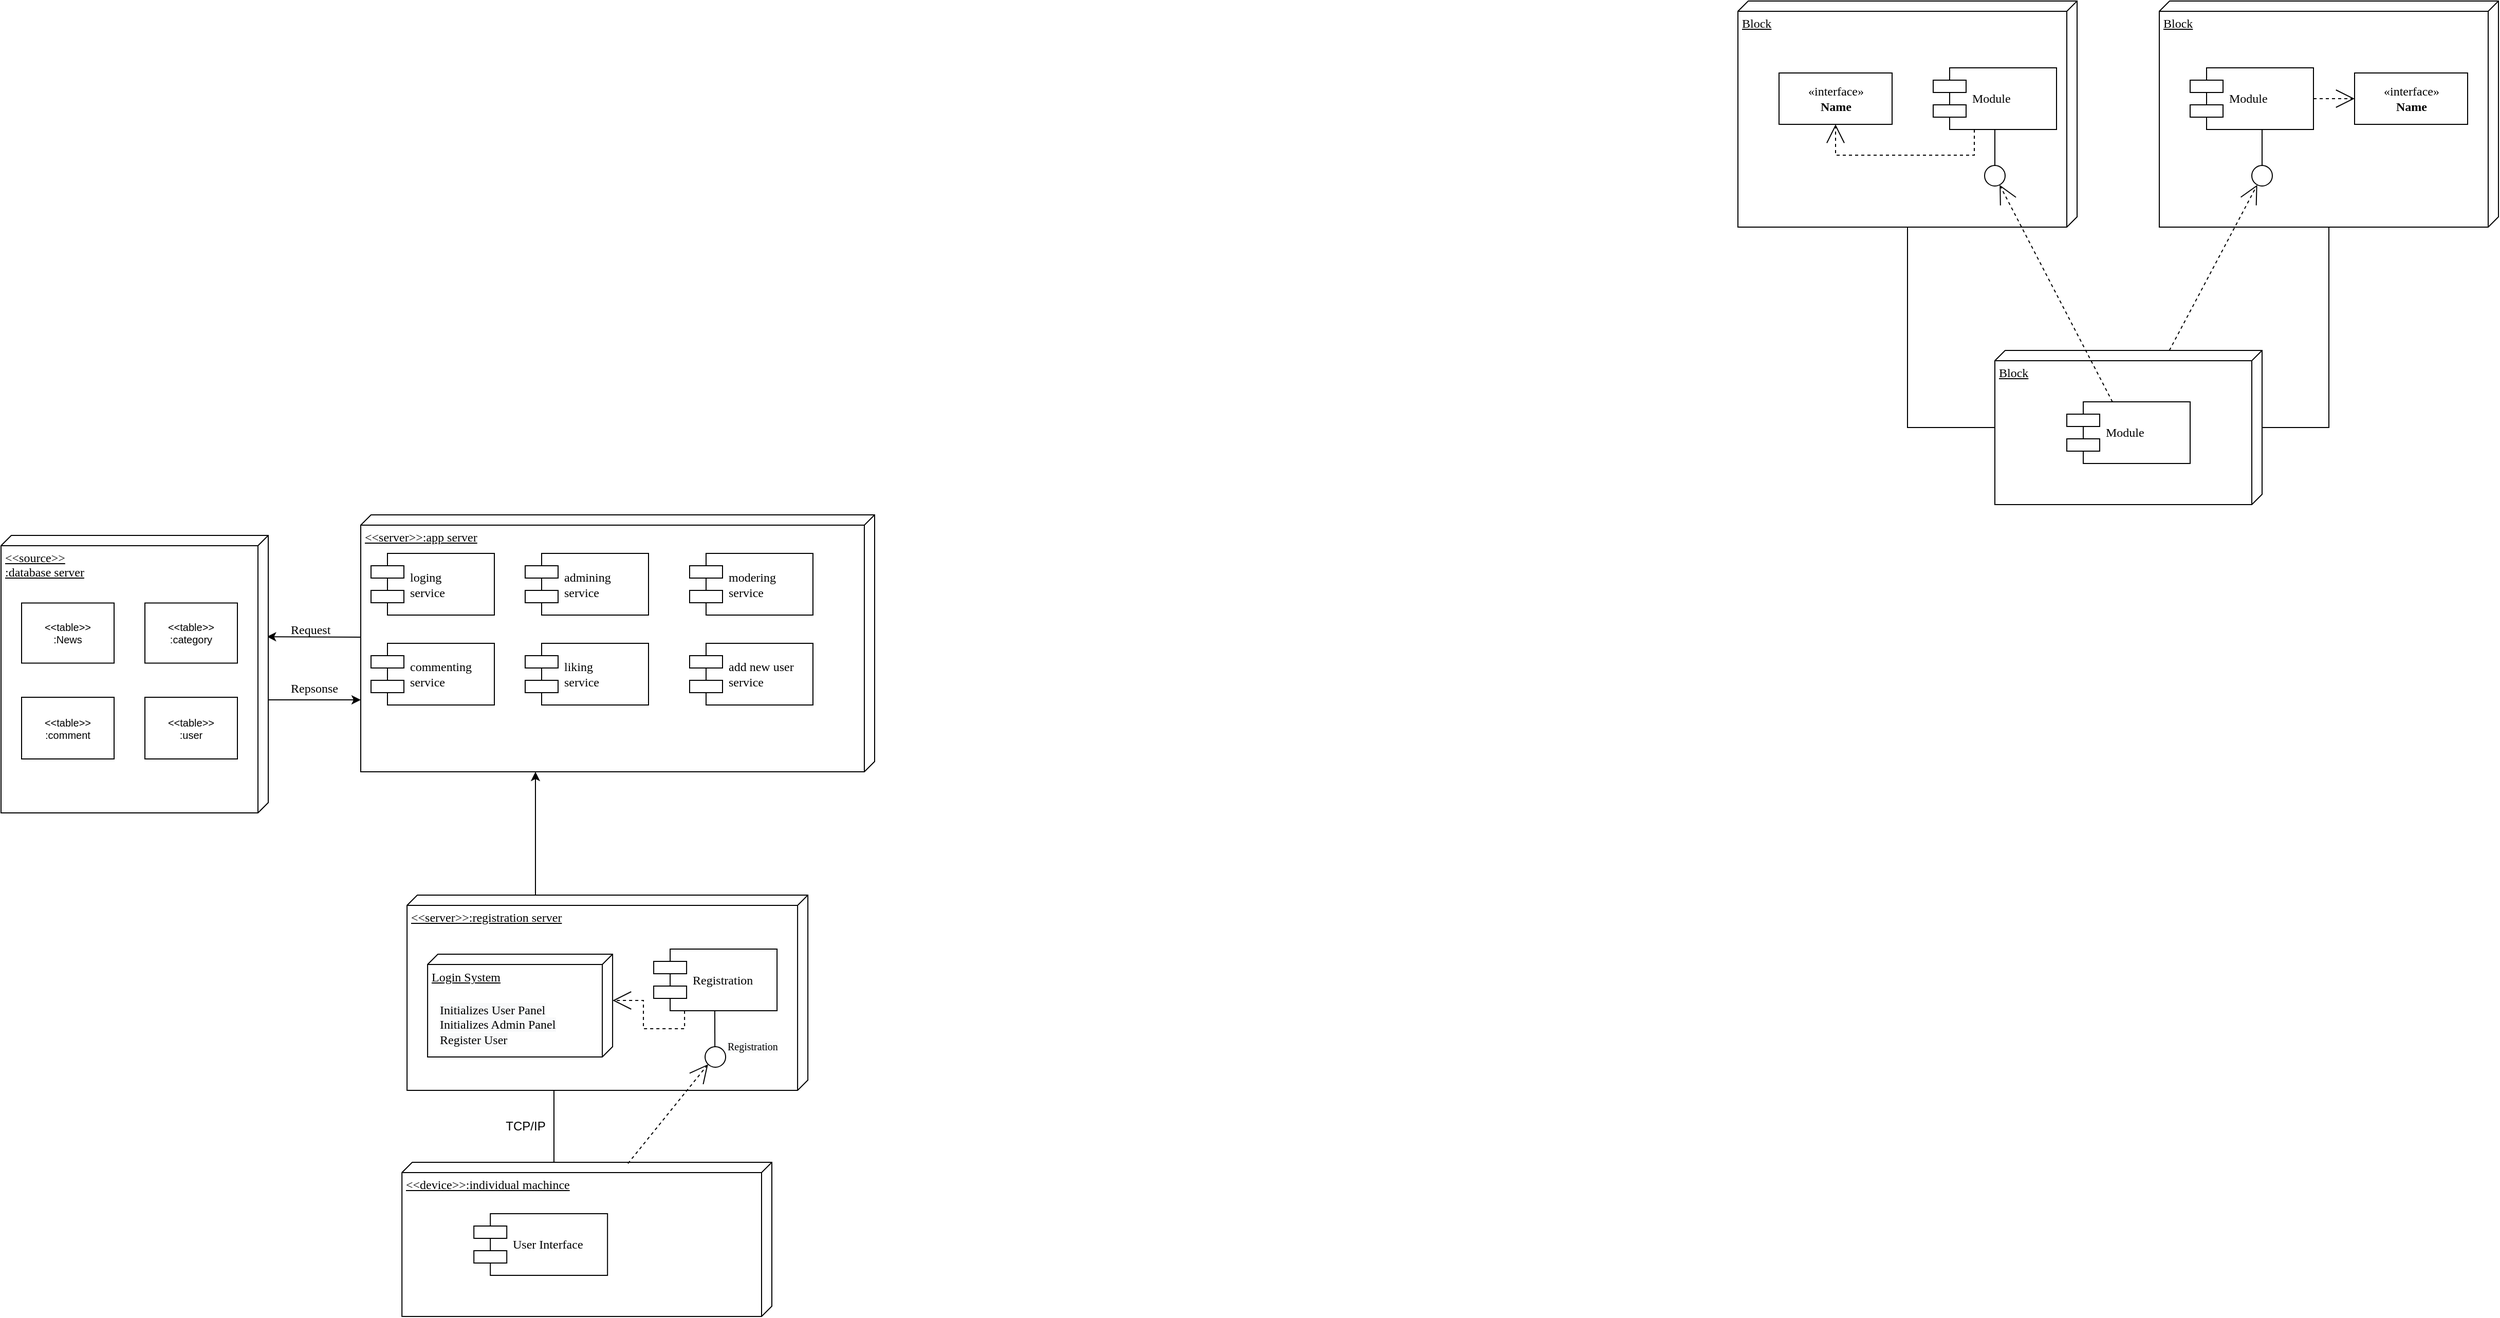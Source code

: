 <mxfile version="20.3.6" type="device"><diagram name="Page-1" id="5f0bae14-7c28-e335-631c-24af17079c00"><mxGraphModel dx="3159" dy="993" grid="1" gridSize="10" guides="1" tooltips="1" connect="1" arrows="1" fold="1" page="1" pageScale="1" pageWidth="1100" pageHeight="850" background="none" math="0" shadow="0"><root><mxCell id="0"/><mxCell id="1" parent="0"/><mxCell id="39150e848f15840c-1" value="Block" style="verticalAlign=top;align=left;spacingTop=8;spacingLeft=2;spacingRight=12;shape=cube;size=10;direction=south;fontStyle=4;html=1;rounded=0;shadow=0;comic=0;labelBackgroundColor=none;strokeWidth=1;fontFamily=Verdana;fontSize=12" parent="1" vertex="1"><mxGeometry x="620" y="80" width="330" height="220" as="geometry"/></mxCell><mxCell id="39150e848f15840c-2" value="Block" style="verticalAlign=top;align=left;spacingTop=8;spacingLeft=2;spacingRight=12;shape=cube;size=10;direction=south;fontStyle=4;html=1;rounded=0;shadow=0;comic=0;labelBackgroundColor=none;strokeWidth=1;fontFamily=Verdana;fontSize=12" parent="1" vertex="1"><mxGeometry x="1030" y="80" width="330" height="220" as="geometry"/></mxCell><mxCell id="39150e848f15840c-3" value="Block" style="verticalAlign=top;align=left;spacingTop=8;spacingLeft=2;spacingRight=12;shape=cube;size=10;direction=south;fontStyle=4;html=1;rounded=0;shadow=0;comic=0;labelBackgroundColor=none;strokeWidth=1;fontFamily=Verdana;fontSize=12" parent="1" vertex="1"><mxGeometry x="870" y="420" width="260" height="150" as="geometry"/></mxCell><mxCell id="39150e848f15840c-4" value="&amp;laquo;interface&amp;raquo;&lt;br&gt;&lt;b&gt;Name&lt;/b&gt;" style="html=1;rounded=0;shadow=0;comic=0;labelBackgroundColor=none;strokeWidth=1;fontFamily=Verdana;fontSize=12;align=center;" parent="1" vertex="1"><mxGeometry x="660" y="150" width="110" height="50" as="geometry"/></mxCell><mxCell id="39150e848f15840c-5" value="Module" style="shape=component;align=left;spacingLeft=36;rounded=0;shadow=0;comic=0;labelBackgroundColor=none;strokeWidth=1;fontFamily=Verdana;fontSize=12;html=1;" parent="1" vertex="1"><mxGeometry x="810" y="145" width="120" height="60" as="geometry"/></mxCell><mxCell id="39150e848f15840c-6" value="" style="ellipse;whiteSpace=wrap;html=1;rounded=0;shadow=0;comic=0;labelBackgroundColor=none;strokeWidth=1;fontFamily=Verdana;fontSize=12;align=center;" parent="1" vertex="1"><mxGeometry x="860" y="240" width="20" height="20" as="geometry"/></mxCell><mxCell id="39150e848f15840c-7" value="Module" style="shape=component;align=left;spacingLeft=36;rounded=0;shadow=0;comic=0;labelBackgroundColor=none;strokeWidth=1;fontFamily=Verdana;fontSize=12;html=1;" parent="1" vertex="1"><mxGeometry x="1060" y="145" width="120" height="60" as="geometry"/></mxCell><mxCell id="39150e848f15840c-8" value="&amp;laquo;interface&amp;raquo;&lt;br&gt;&lt;b&gt;Name&lt;/b&gt;" style="html=1;rounded=0;shadow=0;comic=0;labelBackgroundColor=none;strokeWidth=1;fontFamily=Verdana;fontSize=12;align=center;" parent="1" vertex="1"><mxGeometry x="1220" y="150" width="110" height="50" as="geometry"/></mxCell><mxCell id="39150e848f15840c-9" value="" style="ellipse;whiteSpace=wrap;html=1;rounded=0;shadow=0;comic=0;labelBackgroundColor=none;strokeWidth=1;fontFamily=Verdana;fontSize=12;align=center;" parent="1" vertex="1"><mxGeometry x="1120" y="240" width="20" height="20" as="geometry"/></mxCell><mxCell id="39150e848f15840c-10" value="Module" style="shape=component;align=left;spacingLeft=36;rounded=0;shadow=0;comic=0;labelBackgroundColor=none;strokeWidth=1;fontFamily=Verdana;fontSize=12;html=1;" parent="1" vertex="1"><mxGeometry x="940" y="470" width="120" height="60" as="geometry"/></mxCell><mxCell id="39150e848f15840c-11" style="edgeStyle=none;rounded=0;html=1;dashed=1;labelBackgroundColor=none;startArrow=none;startFill=0;startSize=8;endArrow=open;endFill=0;endSize=16;fontFamily=Verdana;fontSize=12;" parent="1" source="39150e848f15840c-10" target="39150e848f15840c-6" edge="1"><mxGeometry relative="1" as="geometry"/></mxCell><mxCell id="39150e848f15840c-12" style="edgeStyle=none;rounded=0;html=1;dashed=1;labelBackgroundColor=none;startArrow=none;startFill=0;startSize=8;endArrow=open;endFill=0;endSize=16;fontFamily=Verdana;fontSize=12;" parent="1" source="39150e848f15840c-3" target="39150e848f15840c-9" edge="1"><mxGeometry relative="1" as="geometry"/></mxCell><mxCell id="39150e848f15840c-13" style="edgeStyle=elbowEdgeStyle;rounded=0;html=1;labelBackgroundColor=none;startArrow=none;startFill=0;startSize=8;endArrow=none;endFill=0;endSize=16;fontFamily=Verdana;fontSize=12;" parent="1" source="39150e848f15840c-9" target="39150e848f15840c-7" edge="1"><mxGeometry relative="1" as="geometry"/></mxCell><mxCell id="39150e848f15840c-14" style="edgeStyle=elbowEdgeStyle;rounded=0;html=1;labelBackgroundColor=none;startArrow=none;startFill=0;startSize=8;endArrow=none;endFill=0;endSize=16;fontFamily=Verdana;fontSize=12;" parent="1" source="39150e848f15840c-6" target="39150e848f15840c-5" edge="1"><mxGeometry relative="1" as="geometry"/></mxCell><mxCell id="39150e848f15840c-15" style="edgeStyle=orthogonalEdgeStyle;rounded=0;html=1;labelBackgroundColor=none;startArrow=none;startFill=0;startSize=8;endArrow=open;endFill=0;endSize=16;fontFamily=Verdana;fontSize=12;dashed=1;" parent="1" source="39150e848f15840c-5" target="39150e848f15840c-4" edge="1"><mxGeometry relative="1" as="geometry"><Array as="points"><mxPoint x="850" y="230"/><mxPoint x="715" y="230"/></Array></mxGeometry></mxCell><mxCell id="39150e848f15840c-16" style="edgeStyle=orthogonalEdgeStyle;rounded=0;html=1;dashed=1;labelBackgroundColor=none;startArrow=none;startFill=0;startSize=8;endArrow=open;endFill=0;endSize=16;fontFamily=Verdana;fontSize=12;" parent="1" source="39150e848f15840c-7" target="39150e848f15840c-8" edge="1"><mxGeometry relative="1" as="geometry"/></mxCell><mxCell id="39150e848f15840c-17" style="edgeStyle=orthogonalEdgeStyle;rounded=0;html=1;labelBackgroundColor=none;startArrow=none;startFill=0;startSize=8;endArrow=none;endFill=0;endSize=16;fontFamily=Verdana;fontSize=12;" parent="1" source="39150e848f15840c-3" target="39150e848f15840c-2" edge="1"><mxGeometry relative="1" as="geometry"><Array as="points"><mxPoint x="1195" y="495"/></Array></mxGeometry></mxCell><mxCell id="39150e848f15840c-18" style="edgeStyle=orthogonalEdgeStyle;rounded=0;html=1;labelBackgroundColor=none;startArrow=none;startFill=0;startSize=8;endArrow=none;endFill=0;endSize=16;fontFamily=Verdana;fontSize=12;" parent="1" source="39150e848f15840c-3" target="39150e848f15840c-1" edge="1"><mxGeometry relative="1" as="geometry"><Array as="points"><mxPoint x="785" y="495"/></Array></mxGeometry></mxCell><mxCell id="jBouVvsFKnLo5EK679rk-2" value="User DB" style="html=1;rounded=0;shadow=0;comic=0;labelBackgroundColor=none;strokeWidth=1;fontFamily=Verdana;fontSize=12;align=center;" vertex="1" parent="1"><mxGeometry x="-654.95" y="1000" width="110" height="50" as="geometry"/></mxCell><mxCell id="jBouVvsFKnLo5EK679rk-3" value="Registration&lt;br&gt;request" style="shape=component;align=left;spacingLeft=36;rounded=0;shadow=0;comic=0;labelBackgroundColor=none;strokeWidth=1;fontFamily=Verdana;fontSize=12;html=1;" vertex="1" parent="1"><mxGeometry x="-434.95" y="1002.5" width="120" height="60" as="geometry"/></mxCell><mxCell id="jBouVvsFKnLo5EK679rk-4" value="" style="ellipse;whiteSpace=wrap;html=1;rounded=0;shadow=0;comic=0;labelBackgroundColor=none;strokeWidth=1;fontFamily=Verdana;fontSize=12;align=center;" vertex="1" parent="1"><mxGeometry x="-384.95" y="1097.5" width="20" height="20" as="geometry"/></mxCell><mxCell id="jBouVvsFKnLo5EK679rk-7" style="edgeStyle=elbowEdgeStyle;rounded=0;html=1;labelBackgroundColor=none;startArrow=none;startFill=0;startSize=8;endArrow=none;endFill=0;endSize=16;fontFamily=Verdana;fontSize=12;" edge="1" parent="1"><mxGeometry relative="1" as="geometry"><mxPoint x="-375.42" y="1097.5" as="sourcePoint"/><mxPoint x="-375.538" y="1062.5" as="targetPoint"/></mxGeometry></mxCell><mxCell id="jBouVvsFKnLo5EK679rk-18" value="TCP/IP" style="text;html=1;align=center;verticalAlign=middle;resizable=0;points=[];autosize=1;strokeColor=none;fillColor=none;" vertex="1" parent="1"><mxGeometry x="-590" y="1160" width="60" height="30" as="geometry"/></mxCell><mxCell id="jBouVvsFKnLo5EK679rk-26" value="&amp;lt;&amp;lt;server&amp;gt;&amp;gt;:registration server" style="verticalAlign=top;align=left;spacingTop=8;spacingLeft=2;spacingRight=12;shape=cube;size=10;direction=south;fontStyle=4;html=1;rounded=0;shadow=0;comic=0;labelBackgroundColor=none;strokeWidth=1;fontFamily=Verdana;fontSize=12" vertex="1" parent="1"><mxGeometry x="-674.95" y="950" width="390" height="190" as="geometry"/></mxCell><mxCell id="jBouVvsFKnLo5EK679rk-28" value="Registration" style="shape=component;align=left;spacingLeft=36;rounded=0;shadow=0;comic=0;labelBackgroundColor=none;strokeWidth=1;fontFamily=Verdana;fontSize=12;html=1;" vertex="1" parent="1"><mxGeometry x="-434.95" y="1002.5" width="120" height="60" as="geometry"/></mxCell><mxCell id="jBouVvsFKnLo5EK679rk-29" value="" style="ellipse;whiteSpace=wrap;html=1;rounded=0;shadow=0;comic=0;labelBackgroundColor=none;strokeWidth=1;fontFamily=Verdana;fontSize=12;align=center;" vertex="1" parent="1"><mxGeometry x="-384.95" y="1097.5" width="20" height="20" as="geometry"/></mxCell><mxCell id="jBouVvsFKnLo5EK679rk-30" style="edgeStyle=orthogonalEdgeStyle;rounded=0;html=1;labelBackgroundColor=none;startArrow=none;startFill=0;startSize=8;endArrow=open;endFill=0;endSize=16;fontFamily=Verdana;fontSize=12;dashed=1;entryX=0;entryY=0;entryDx=45;entryDy=0;entryPerimeter=0;exitX=0.25;exitY=1;exitDx=0;exitDy=0;" edge="1" source="jBouVvsFKnLo5EK679rk-28" target="jBouVvsFKnLo5EK679rk-32" parent="1"><mxGeometry relative="1" as="geometry"><Array as="points"><mxPoint x="-404.95" y="1080"/><mxPoint x="-444.95" y="1080"/><mxPoint x="-444.95" y="1052"/></Array><mxPoint x="-444.95" y="970" as="sourcePoint"/></mxGeometry></mxCell><mxCell id="jBouVvsFKnLo5EK679rk-31" style="edgeStyle=elbowEdgeStyle;rounded=0;html=1;labelBackgroundColor=none;startArrow=none;startFill=0;startSize=8;endArrow=none;endFill=0;endSize=16;fontFamily=Verdana;fontSize=12;" edge="1" parent="1"><mxGeometry relative="1" as="geometry"><mxPoint x="-375.42" y="1097.5" as="sourcePoint"/><mxPoint x="-375.538" y="1062.5" as="targetPoint"/></mxGeometry></mxCell><mxCell id="jBouVvsFKnLo5EK679rk-32" value="Login System" style="verticalAlign=top;align=left;spacingTop=8;spacingLeft=2;spacingRight=12;shape=cube;size=10;direction=south;fontStyle=4;html=1;rounded=0;shadow=0;comic=0;labelBackgroundColor=none;strokeWidth=1;fontFamily=Verdana;fontSize=12" vertex="1" parent="1"><mxGeometry x="-654.95" y="1007.5" width="180" height="100" as="geometry"/></mxCell><mxCell id="jBouVvsFKnLo5EK679rk-33" value="&lt;span style=&quot;color: rgb(0, 0, 0); font-family: Verdana; font-size: 12px; font-style: normal; font-variant-ligatures: normal; font-variant-caps: normal; font-weight: 400; letter-spacing: normal; orphans: 2; text-align: center; text-indent: 0px; text-transform: none; widows: 2; word-spacing: 0px; -webkit-text-stroke-width: 0px; background-color: rgb(248, 249, 250); text-decoration-thickness: initial; text-decoration-style: initial; text-decoration-color: initial; float: none; display: inline !important;&quot;&gt;Initializes User Panel&lt;br&gt;Initializes Admin Panel&lt;br&gt;Register User&lt;br&gt;&lt;/span&gt;" style="text;whiteSpace=wrap;html=1;" vertex="1" parent="1"><mxGeometry x="-644.95" y="1047.5" width="140" height="50" as="geometry"/></mxCell><mxCell id="jBouVvsFKnLo5EK679rk-36" value="&amp;lt;&amp;lt;device&amp;gt;&amp;gt;:individual machince" style="verticalAlign=top;align=left;spacingTop=8;spacingLeft=2;spacingRight=12;shape=cube;size=10;direction=south;fontStyle=4;html=1;rounded=0;shadow=0;comic=0;labelBackgroundColor=none;strokeWidth=1;fontFamily=Verdana;fontSize=12" vertex="1" parent="1"><mxGeometry x="-679.9" y="1210" width="359.9" height="150" as="geometry"/></mxCell><mxCell id="jBouVvsFKnLo5EK679rk-37" value="User Interface" style="shape=component;align=left;spacingLeft=36;rounded=0;shadow=0;comic=0;labelBackgroundColor=none;strokeWidth=1;fontFamily=Verdana;fontSize=12;html=1;" vertex="1" parent="1"><mxGeometry x="-609.9" y="1260" width="130" height="60" as="geometry"/></mxCell><mxCell id="jBouVvsFKnLo5EK679rk-43" value="&lt;font style=&quot;font-size: 10px;&quot;&gt;&lt;span style=&quot;color: rgb(0, 0, 0); font-family: Verdana; font-style: normal; font-variant-ligatures: normal; font-variant-caps: normal; font-weight: 400; letter-spacing: normal; orphans: 2; text-align: left; text-indent: 0px; text-transform: none; widows: 2; word-spacing: 0px; -webkit-text-stroke-width: 0px; background-color: rgb(248, 249, 250); text-decoration-thickness: initial; text-decoration-style: initial; text-decoration-color: initial; float: none; display: inline !important;&quot;&gt;Registration&lt;/span&gt;&lt;br&gt;&lt;/font&gt;" style="text;whiteSpace=wrap;html=1;" vertex="1" parent="1"><mxGeometry x="-364.95" y="1082.5" width="70" height="37.5" as="geometry"/></mxCell><mxCell id="jBouVvsFKnLo5EK679rk-67" value="" style="endArrow=classic;html=1;rounded=0;fontSize=10;entryX=0.365;entryY=0.005;entryDx=0;entryDy=0;entryPerimeter=0;" edge="1" parent="1" target="jBouVvsFKnLo5EK679rk-68"><mxGeometry width="50" height="50" relative="1" as="geometry"><mxPoint x="-720" y="699" as="sourcePoint"/><mxPoint x="-760" y="698.57" as="targetPoint"/></mxGeometry></mxCell><mxCell id="jBouVvsFKnLo5EK679rk-68" value="&amp;lt;&amp;lt;source&amp;gt;&amp;gt;&lt;br&gt;:database server" style="verticalAlign=top;align=left;spacingTop=8;spacingLeft=2;spacingRight=12;shape=cube;size=10;direction=south;fontStyle=4;html=1;rounded=0;shadow=0;comic=0;labelBackgroundColor=none;strokeWidth=1;fontFamily=Verdana;fontSize=12" vertex="1" parent="1"><mxGeometry x="-1070" y="600" width="260" height="270" as="geometry"/></mxCell><mxCell id="jBouVvsFKnLo5EK679rk-69" value="&amp;lt;&amp;lt;table&amp;gt;&amp;gt;&lt;br&gt;:News" style="rounded=0;whiteSpace=wrap;html=1;fontSize=10;" vertex="1" parent="1"><mxGeometry x="-1050" y="665.75" width="90" height="58.5" as="geometry"/></mxCell><mxCell id="jBouVvsFKnLo5EK679rk-70" value="&amp;lt;&amp;lt;table&amp;gt;&amp;gt;&lt;br&gt;:category" style="rounded=0;whiteSpace=wrap;html=1;fontSize=10;" vertex="1" parent="1"><mxGeometry x="-930" y="665.75" width="90" height="58.5" as="geometry"/></mxCell><mxCell id="jBouVvsFKnLo5EK679rk-71" value="&amp;lt;&amp;lt;table&amp;gt;&amp;gt;&lt;br&gt;:comment" style="rounded=0;whiteSpace=wrap;html=1;fontSize=10;" vertex="1" parent="1"><mxGeometry x="-1050" y="757.5" width="90" height="60" as="geometry"/></mxCell><mxCell id="jBouVvsFKnLo5EK679rk-73" value="" style="endArrow=classic;html=1;rounded=0;fontSize=10;" edge="1" parent="1"><mxGeometry width="50" height="50" relative="1" as="geometry"><mxPoint x="-810" y="760" as="sourcePoint"/><mxPoint x="-720" y="760" as="targetPoint"/></mxGeometry></mxCell><mxCell id="jBouVvsFKnLo5EK679rk-77" value="&amp;lt;&amp;lt;table&amp;gt;&amp;gt;&lt;br&gt;:user" style="rounded=0;whiteSpace=wrap;html=1;fontSize=10;" vertex="1" parent="1"><mxGeometry x="-930" y="757.5" width="90" height="60" as="geometry"/></mxCell><mxCell id="jBouVvsFKnLo5EK679rk-82" value="&amp;lt;&amp;lt;server&amp;gt;&amp;gt;:app server" style="verticalAlign=top;align=left;spacingTop=8;spacingLeft=2;spacingRight=12;shape=cube;size=10;direction=south;fontStyle=4;html=1;rounded=0;shadow=0;comic=0;labelBackgroundColor=none;strokeWidth=1;fontFamily=Verdana;fontSize=12" vertex="1" parent="1"><mxGeometry x="-720" y="580" width="500" height="250" as="geometry"/></mxCell><mxCell id="jBouVvsFKnLo5EK679rk-84" value="loging&lt;br&gt;service" style="shape=component;align=left;spacingLeft=36;rounded=0;shadow=0;comic=0;labelBackgroundColor=none;strokeWidth=1;fontFamily=Verdana;fontSize=12;html=1;" vertex="1" parent="1"><mxGeometry x="-710" y="617.5" width="120" height="60" as="geometry"/></mxCell><mxCell id="jBouVvsFKnLo5EK679rk-85" value="admining&lt;br&gt;service" style="shape=component;align=left;spacingLeft=36;rounded=0;shadow=0;comic=0;labelBackgroundColor=none;strokeWidth=1;fontFamily=Verdana;fontSize=12;html=1;" vertex="1" parent="1"><mxGeometry x="-560" y="617.5" width="120" height="60" as="geometry"/></mxCell><mxCell id="jBouVvsFKnLo5EK679rk-86" value="commenting&lt;br&gt;service" style="shape=component;align=left;spacingLeft=36;rounded=0;shadow=0;comic=0;labelBackgroundColor=none;strokeWidth=1;fontFamily=Verdana;fontSize=12;html=1;" vertex="1" parent="1"><mxGeometry x="-710" y="705" width="120" height="60" as="geometry"/></mxCell><mxCell id="jBouVvsFKnLo5EK679rk-87" value="modering&lt;br&gt;service" style="shape=component;align=left;spacingLeft=36;rounded=0;shadow=0;comic=0;labelBackgroundColor=none;strokeWidth=1;fontFamily=Verdana;fontSize=12;html=1;" vertex="1" parent="1"><mxGeometry x="-400" y="617.5" width="120" height="60" as="geometry"/></mxCell><mxCell id="jBouVvsFKnLo5EK679rk-88" value="liking&lt;br&gt;service" style="shape=component;align=left;spacingLeft=36;rounded=0;shadow=0;comic=0;labelBackgroundColor=none;strokeWidth=1;fontFamily=Verdana;fontSize=12;html=1;" vertex="1" parent="1"><mxGeometry x="-560" y="705" width="120" height="60" as="geometry"/></mxCell><mxCell id="jBouVvsFKnLo5EK679rk-89" value="add new user&lt;br&gt;service" style="shape=component;align=left;spacingLeft=36;rounded=0;shadow=0;comic=0;labelBackgroundColor=none;strokeWidth=1;fontFamily=Verdana;fontSize=12;html=1;" vertex="1" parent="1"><mxGeometry x="-400" y="705" width="120" height="60" as="geometry"/></mxCell><mxCell id="jBouVvsFKnLo5EK679rk-90" value="&lt;font style=&quot;font-size: 12px;&quot; face=&quot;Verdana&quot;&gt;Request&lt;/font&gt;" style="text;whiteSpace=wrap;html=1;" vertex="1" parent="1"><mxGeometry x="-790" y="677.5" width="70" height="37.5" as="geometry"/></mxCell><mxCell id="jBouVvsFKnLo5EK679rk-93" value="&lt;font style=&quot;font-size: 12px;&quot; face=&quot;Verdana&quot;&gt;Repsonse&lt;/font&gt;" style="text;whiteSpace=wrap;html=1;" vertex="1" parent="1"><mxGeometry x="-790" y="735" width="70" height="37.5" as="geometry"/></mxCell><mxCell id="jBouVvsFKnLo5EK679rk-96" value="" style="endArrow=none;html=1;rounded=0;fontSize=12;" edge="1" parent="1"><mxGeometry width="50" height="50" relative="1" as="geometry"><mxPoint x="-532" y="1210" as="sourcePoint"/><mxPoint x="-532" y="1140" as="targetPoint"/></mxGeometry></mxCell><mxCell id="jBouVvsFKnLo5EK679rk-97" value="" style="endArrow=classic;html=1;rounded=0;fontSize=12;" edge="1" parent="1"><mxGeometry width="50" height="50" relative="1" as="geometry"><mxPoint x="-550" y="950" as="sourcePoint"/><mxPoint x="-550" y="830" as="targetPoint"/></mxGeometry></mxCell><mxCell id="jBouVvsFKnLo5EK679rk-98" style="edgeStyle=none;rounded=0;html=1;dashed=1;labelBackgroundColor=none;startArrow=none;startFill=0;startSize=8;endArrow=open;endFill=0;endSize=16;fontFamily=Verdana;fontSize=12;entryX=0;entryY=1;entryDx=0;entryDy=0;" edge="1" parent="1" target="jBouVvsFKnLo5EK679rk-29"><mxGeometry relative="1" as="geometry"><mxPoint x="-459.998" y="1211.16" as="sourcePoint"/><mxPoint x="-374.471" y="1050.002" as="targetPoint"/></mxGeometry></mxCell></root></mxGraphModel></diagram></mxfile>